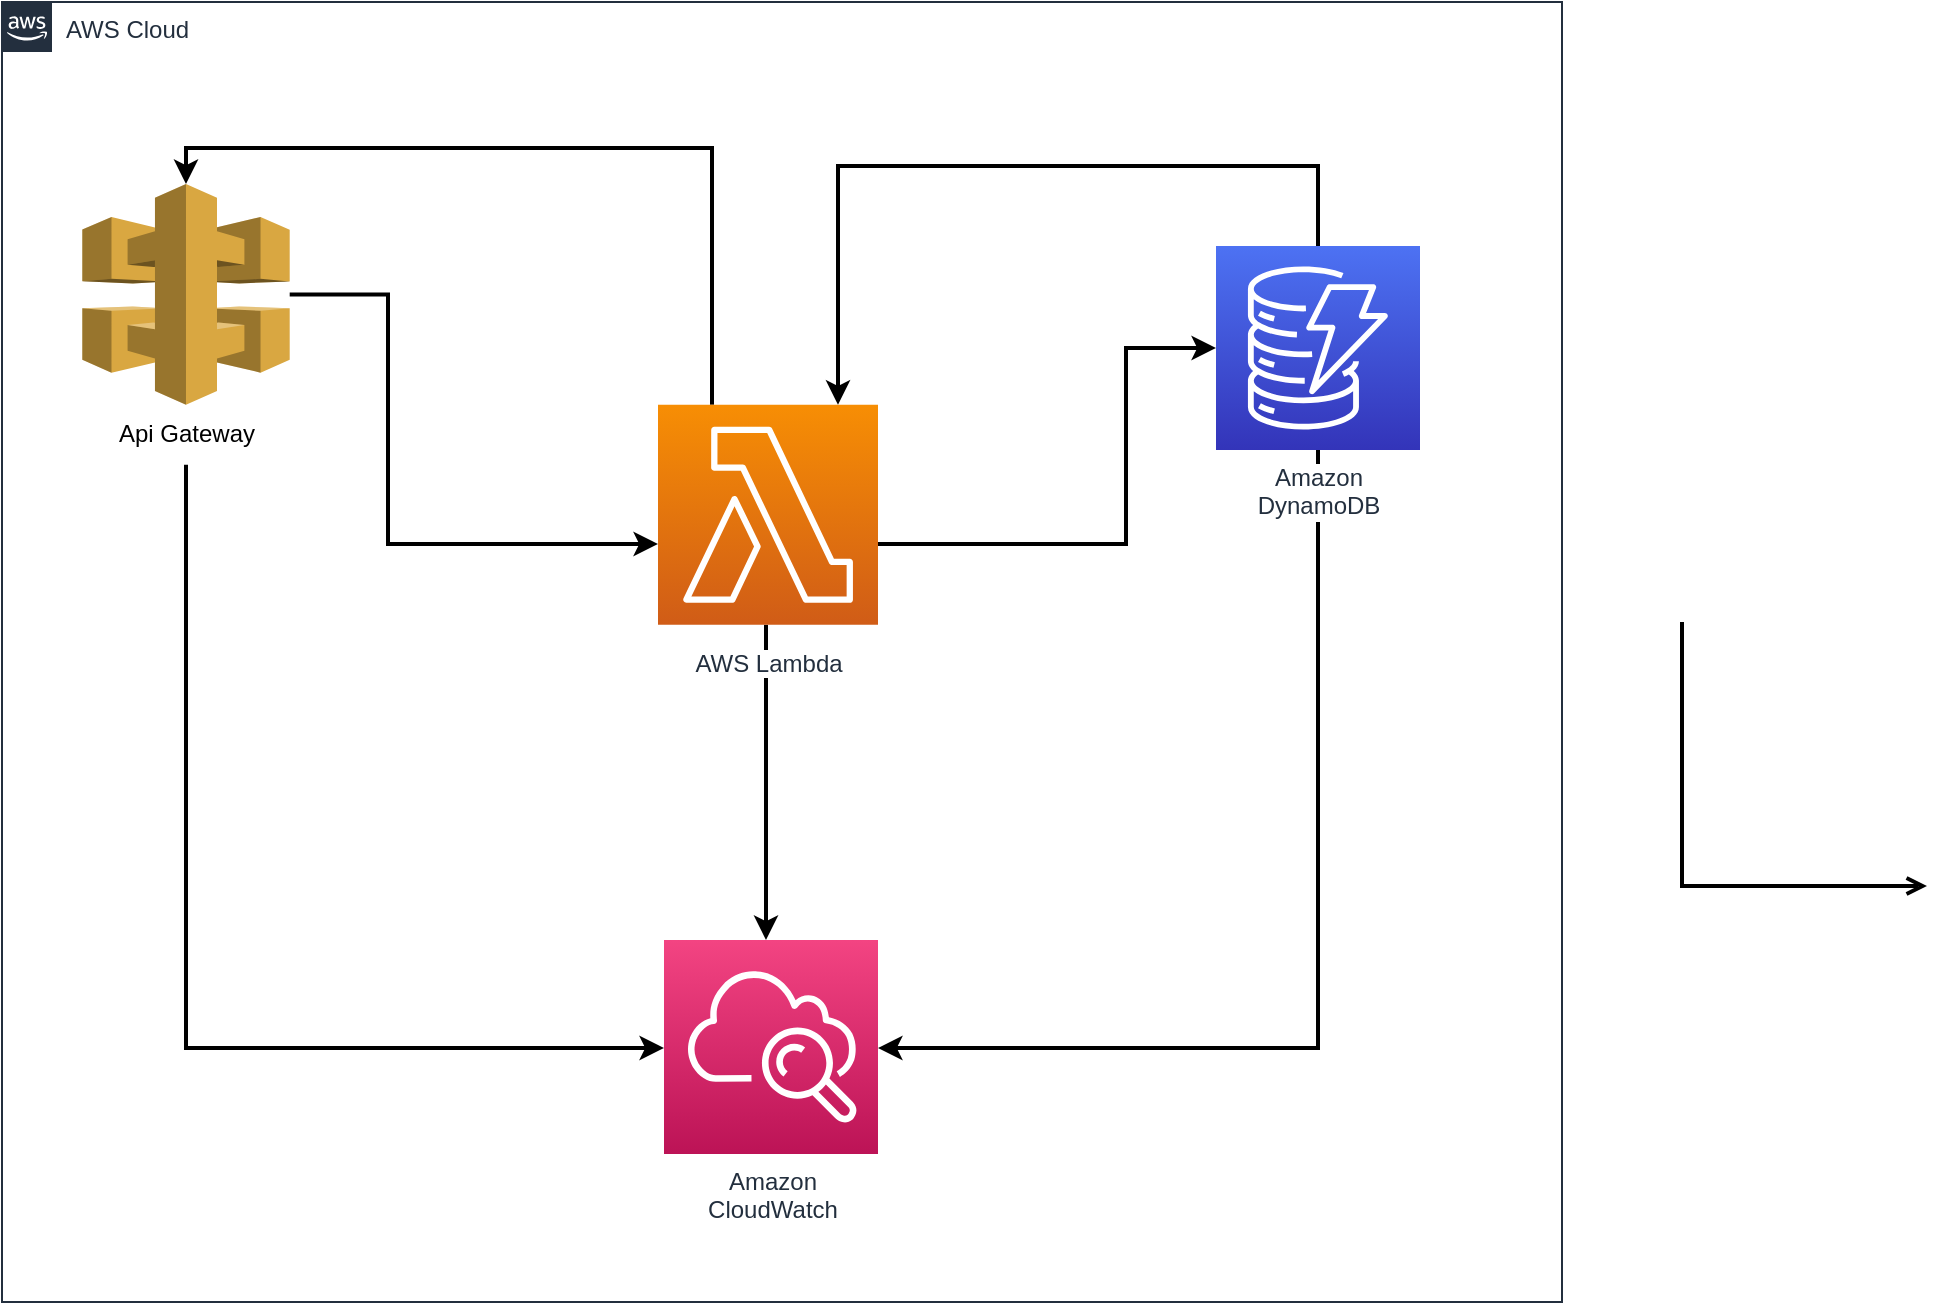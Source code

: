 <mxfile version="20.7.4" type="github">
  <diagram id="Ht1M8jgEwFfnCIfOTk4-" name="Page-1">
    <mxGraphModel dx="1434" dy="764" grid="1" gridSize="9" guides="1" tooltips="1" connect="1" arrows="1" fold="1" page="1" pageScale="1" pageWidth="1169" pageHeight="827" math="0" shadow="0">
      <root>
        <mxCell id="0" />
        <mxCell id="1" parent="0" />
        <mxCell id="UEzPUAAOIrF-is8g5C7q-74" value="AWS Cloud" style="points=[[0,0],[0.25,0],[0.5,0],[0.75,0],[1,0],[1,0.25],[1,0.5],[1,0.75],[1,1],[0.75,1],[0.5,1],[0.25,1],[0,1],[0,0.75],[0,0.5],[0,0.25]];outlineConnect=0;gradientColor=none;html=1;whiteSpace=wrap;fontSize=12;fontStyle=0;shape=mxgraph.aws4.group;grIcon=mxgraph.aws4.group_aws_cloud_alt;strokeColor=#232F3E;fillColor=none;verticalAlign=top;align=left;spacingLeft=30;fontColor=#232F3E;dashed=0;labelBackgroundColor=#ffffff;container=1;pointerEvents=0;collapsible=0;recursiveResize=0;" parent="1" vertex="1">
          <mxGeometry x="50" y="80" width="780" height="650" as="geometry" />
        </mxCell>
        <mxCell id="MBRUgciK1awqqZvYQ0K--3" value="" style="group" vertex="1" connectable="0" parent="UEzPUAAOIrF-is8g5C7q-74">
          <mxGeometry x="31" y="91" width="122" height="146" as="geometry" />
        </mxCell>
        <mxCell id="5hEul13noJxJGLpXPICi-1" value="" style="outlineConnect=0;dashed=0;verticalLabelPosition=bottom;verticalAlign=top;align=center;html=1;shape=mxgraph.aws3.api_gateway;fillColor=#D9A741;gradientColor=none;" parent="MBRUgciK1awqqZvYQ0K--3" vertex="1">
          <mxGeometry x="9.15" width="103.7" height="110.39" as="geometry" />
        </mxCell>
        <mxCell id="MBRUgciK1awqqZvYQ0K--1" value="Api Gateway" style="text;html=1;align=center;verticalAlign=middle;resizable=0;points=[];autosize=1;strokeColor=none;fillColor=none;" vertex="1" parent="MBRUgciK1awqqZvYQ0K--3">
          <mxGeometry x="16" y="110.39" width="90" height="30" as="geometry" />
        </mxCell>
        <mxCell id="MBRUgciK1awqqZvYQ0K--8" style="edgeStyle=orthogonalEdgeStyle;rounded=0;orthogonalLoop=1;jettySize=auto;html=1;strokeWidth=2;" edge="1" parent="UEzPUAAOIrF-is8g5C7q-74" source="UEzPUAAOIrF-is8g5C7q-85" target="UEzPUAAOIrF-is8g5C7q-87">
          <mxGeometry relative="1" as="geometry">
            <Array as="points">
              <mxPoint x="562" y="271" />
              <mxPoint x="562" y="173" />
            </Array>
          </mxGeometry>
        </mxCell>
        <mxCell id="MBRUgciK1awqqZvYQ0K--11" style="edgeStyle=orthogonalEdgeStyle;rounded=0;orthogonalLoop=1;jettySize=auto;html=1;entryX=0.5;entryY=0;entryDx=0;entryDy=0;entryPerimeter=0;strokeWidth=2;" edge="1" parent="UEzPUAAOIrF-is8g5C7q-74" source="UEzPUAAOIrF-is8g5C7q-85" target="5hEul13noJxJGLpXPICi-1">
          <mxGeometry relative="1" as="geometry">
            <Array as="points">
              <mxPoint x="355" y="73" />
              <mxPoint x="92" y="73" />
            </Array>
          </mxGeometry>
        </mxCell>
        <mxCell id="MBRUgciK1awqqZvYQ0K--12" style="edgeStyle=orthogonalEdgeStyle;rounded=0;orthogonalLoop=1;jettySize=auto;html=1;strokeWidth=2;" edge="1" parent="UEzPUAAOIrF-is8g5C7q-74" source="UEzPUAAOIrF-is8g5C7q-85" target="UEzPUAAOIrF-is8g5C7q-80">
          <mxGeometry relative="1" as="geometry">
            <Array as="points">
              <mxPoint x="382" y="352" />
              <mxPoint x="382" y="352" />
            </Array>
          </mxGeometry>
        </mxCell>
        <mxCell id="UEzPUAAOIrF-is8g5C7q-85" value="AWS Lambda" style="outlineConnect=0;fontColor=#232F3E;gradientColor=#F78E04;gradientDirection=north;fillColor=#D05C17;strokeColor=#ffffff;dashed=0;verticalLabelPosition=bottom;verticalAlign=top;align=center;html=1;fontSize=12;fontStyle=0;aspect=fixed;shape=mxgraph.aws4.resourceIcon;resIcon=mxgraph.aws4.lambda;labelBackgroundColor=#ffffff;spacingTop=6;" parent="UEzPUAAOIrF-is8g5C7q-74" vertex="1">
          <mxGeometry x="328" y="201.39" width="110" height="110" as="geometry" />
        </mxCell>
        <mxCell id="MBRUgciK1awqqZvYQ0K--10" style="edgeStyle=orthogonalEdgeStyle;rounded=0;orthogonalLoop=1;jettySize=auto;html=1;strokeWidth=2;" edge="1" parent="UEzPUAAOIrF-is8g5C7q-74" source="UEzPUAAOIrF-is8g5C7q-87" target="UEzPUAAOIrF-is8g5C7q-85">
          <mxGeometry relative="1" as="geometry">
            <Array as="points">
              <mxPoint x="658" y="82" />
              <mxPoint x="418" y="82" />
            </Array>
          </mxGeometry>
        </mxCell>
        <mxCell id="MBRUgciK1awqqZvYQ0K--14" style="edgeStyle=orthogonalEdgeStyle;rounded=0;orthogonalLoop=1;jettySize=auto;html=1;strokeWidth=2;" edge="1" parent="UEzPUAAOIrF-is8g5C7q-74" source="UEzPUAAOIrF-is8g5C7q-87" target="UEzPUAAOIrF-is8g5C7q-80">
          <mxGeometry relative="1" as="geometry">
            <Array as="points">
              <mxPoint x="658" y="523" />
            </Array>
          </mxGeometry>
        </mxCell>
        <mxCell id="UEzPUAAOIrF-is8g5C7q-87" value="Amazon&lt;br&gt;DynamoDB" style="outlineConnect=0;fontColor=#232F3E;gradientColor=#4D72F3;gradientDirection=north;fillColor=#3334B9;strokeColor=#ffffff;dashed=0;verticalLabelPosition=bottom;verticalAlign=top;align=center;html=1;fontSize=12;fontStyle=0;aspect=fixed;shape=mxgraph.aws4.resourceIcon;resIcon=mxgraph.aws4.dynamodb;labelBackgroundColor=#ffffff;" parent="UEzPUAAOIrF-is8g5C7q-74" vertex="1">
          <mxGeometry x="607" y="122" width="102" height="102" as="geometry" />
        </mxCell>
        <mxCell id="MBRUgciK1awqqZvYQ0K--9" style="edgeStyle=orthogonalEdgeStyle;rounded=0;orthogonalLoop=1;jettySize=auto;html=1;strokeWidth=2;" edge="1" parent="UEzPUAAOIrF-is8g5C7q-74" source="5hEul13noJxJGLpXPICi-1" target="UEzPUAAOIrF-is8g5C7q-85">
          <mxGeometry relative="1" as="geometry">
            <Array as="points">
              <mxPoint x="193" y="146" />
              <mxPoint x="193" y="271" />
            </Array>
          </mxGeometry>
        </mxCell>
        <mxCell id="UEzPUAAOIrF-is8g5C7q-80" value="Amazon&lt;br&gt;CloudWatch" style="outlineConnect=0;fontColor=#232F3E;gradientColor=#F34482;gradientDirection=north;fillColor=#BC1356;strokeColor=#ffffff;dashed=0;verticalLabelPosition=bottom;verticalAlign=top;align=center;html=1;fontSize=12;fontStyle=0;aspect=fixed;shape=mxgraph.aws4.resourceIcon;resIcon=mxgraph.aws4.cloudwatch;labelBackgroundColor=#ffffff;" parent="UEzPUAAOIrF-is8g5C7q-74" vertex="1">
          <mxGeometry x="331" y="469" width="107" height="107" as="geometry" />
        </mxCell>
        <mxCell id="MBRUgciK1awqqZvYQ0K--13" style="edgeStyle=orthogonalEdgeStyle;rounded=0;orthogonalLoop=1;jettySize=auto;html=1;strokeWidth=2;" edge="1" parent="UEzPUAAOIrF-is8g5C7q-74" source="MBRUgciK1awqqZvYQ0K--1" target="UEzPUAAOIrF-is8g5C7q-80">
          <mxGeometry relative="1" as="geometry">
            <Array as="points">
              <mxPoint x="92" y="523" />
            </Array>
          </mxGeometry>
        </mxCell>
        <mxCell id="UEzPUAAOIrF-is8g5C7q-89" value="" style="edgeStyle=orthogonalEdgeStyle;rounded=0;orthogonalLoop=1;jettySize=auto;html=1;endArrow=open;endFill=0;strokeWidth=2;" parent="1" edge="1">
          <mxGeometry relative="1" as="geometry">
            <Array as="points">
              <mxPoint x="890.5" y="522" />
            </Array>
            <mxPoint x="890" y="390" as="sourcePoint" />
            <mxPoint x="1012.5" y="522" as="targetPoint" />
          </mxGeometry>
        </mxCell>
      </root>
    </mxGraphModel>
  </diagram>
</mxfile>

